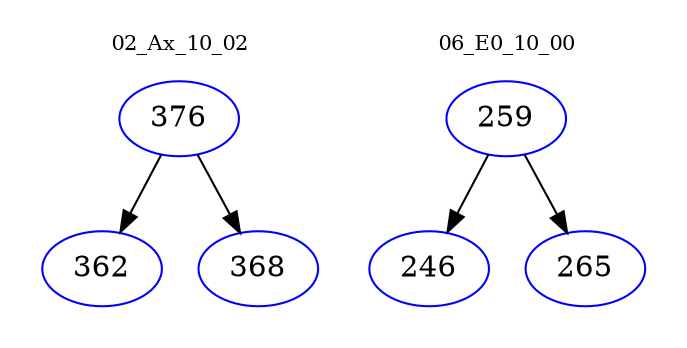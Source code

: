 digraph{
subgraph cluster_0 {
color = white
label = "02_Ax_10_02";
fontsize=10;
T0_376 [label="376", color="blue"]
T0_376 -> T0_362 [color="black"]
T0_362 [label="362", color="blue"]
T0_376 -> T0_368 [color="black"]
T0_368 [label="368", color="blue"]
}
subgraph cluster_1 {
color = white
label = "06_E0_10_00";
fontsize=10;
T1_259 [label="259", color="blue"]
T1_259 -> T1_246 [color="black"]
T1_246 [label="246", color="blue"]
T1_259 -> T1_265 [color="black"]
T1_265 [label="265", color="blue"]
}
}
